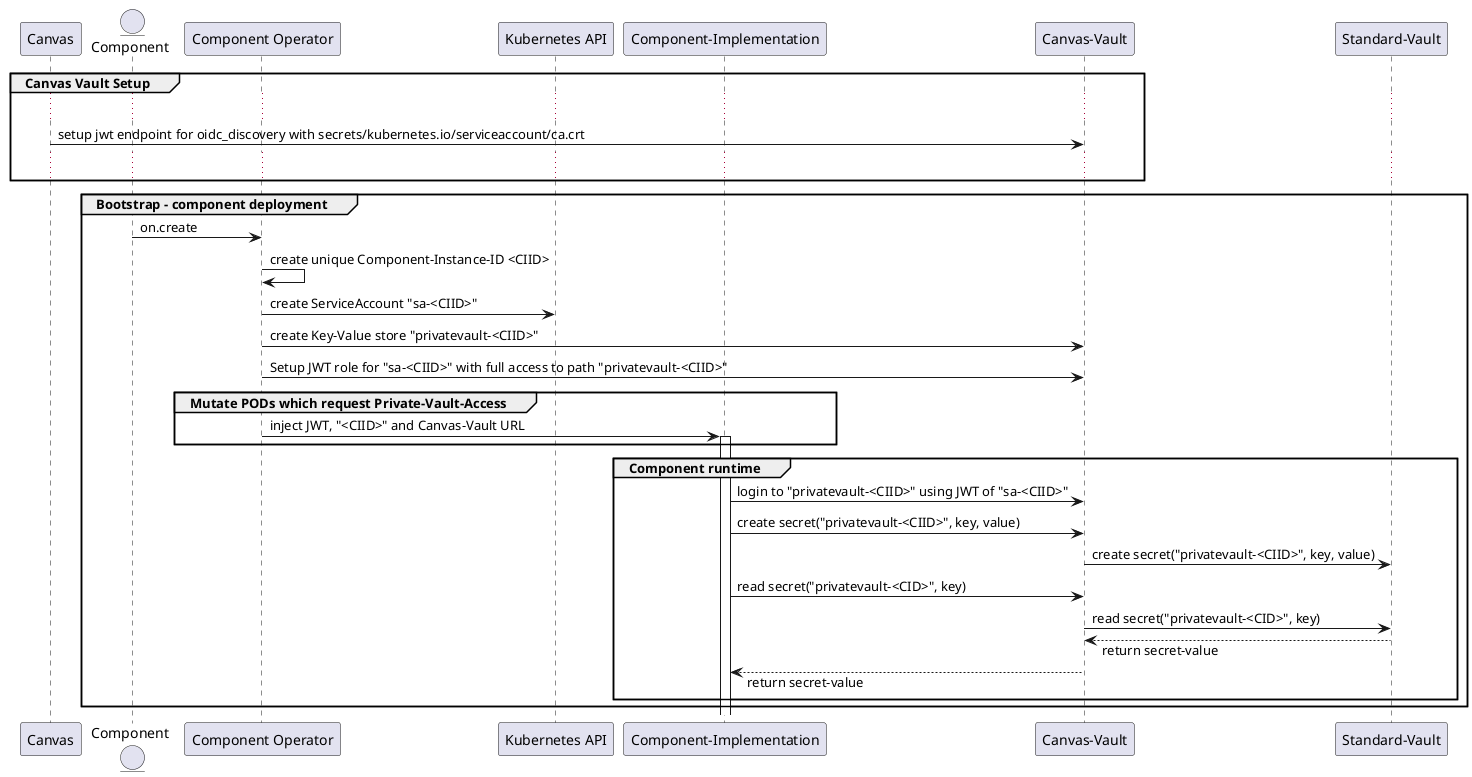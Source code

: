 @startuml

participant Canvas as "Canvas"
entity Component
participant "Component Operator" as ComponentOperator
participant "Kubernetes API" as KubernetesAPI
participant "Component-Implementation" as ComponentImplementation
participant "Canvas-Vault" as CanvasVault 
participant "Standard-Vault" as StandardVault  


group Canvas Vault Setup 
    ...
	Canvas -> CanvasVault : setup jwt endpoint for oidc_discovery with secrets/kubernetes.io/serviceaccount/ca.crt
	...
end group

group Bootstrap - component deployment
	Component -> ComponentOperator : on.create
	ComponentOperator -> ComponentOperator : create unique Component-Instance-ID <CIID>
	ComponentOperator -> KubernetesAPI : create ServiceAccount "sa-<CIID>"
	ComponentOperator -> CanvasVault : create Key-Value store "privatevault-<CIID>"
	ComponentOperator -> CanvasVault : Setup JWT role for "sa-<CIID>" with full access to path "privatevault-<CIID>"
	group Mutate PODs which request Private-Vault-Access
		ComponentOperator -> ComponentImplementation: inject JWT, "<CIID>" and Canvas-Vault URL
		activate ComponentImplementation 
	end group
	group Component runtime
		ComponentImplementation -> CanvasVault : login to "privatevault-<CIID>" using JWT of "sa-<CIID>"
		ComponentImplementation -> CanvasVault : create secret("privatevault-<CIID>", key, value)
		CanvasVault -> StandardVault : create secret("privatevault-<CIID>", key, value)
		ComponentImplementation -> CanvasVault : read secret("privatevault-<CID>", key)
		skinparam responseMessageBelowArrow true
		CanvasVault -> StandardVault : read secret("privatevault-<CID>", key)
		CanvasVault <-- StandardVault : return secret-value
		ComponentImplementation <-- CanvasVault : return secret-value 
	end group
end group

@enduml
